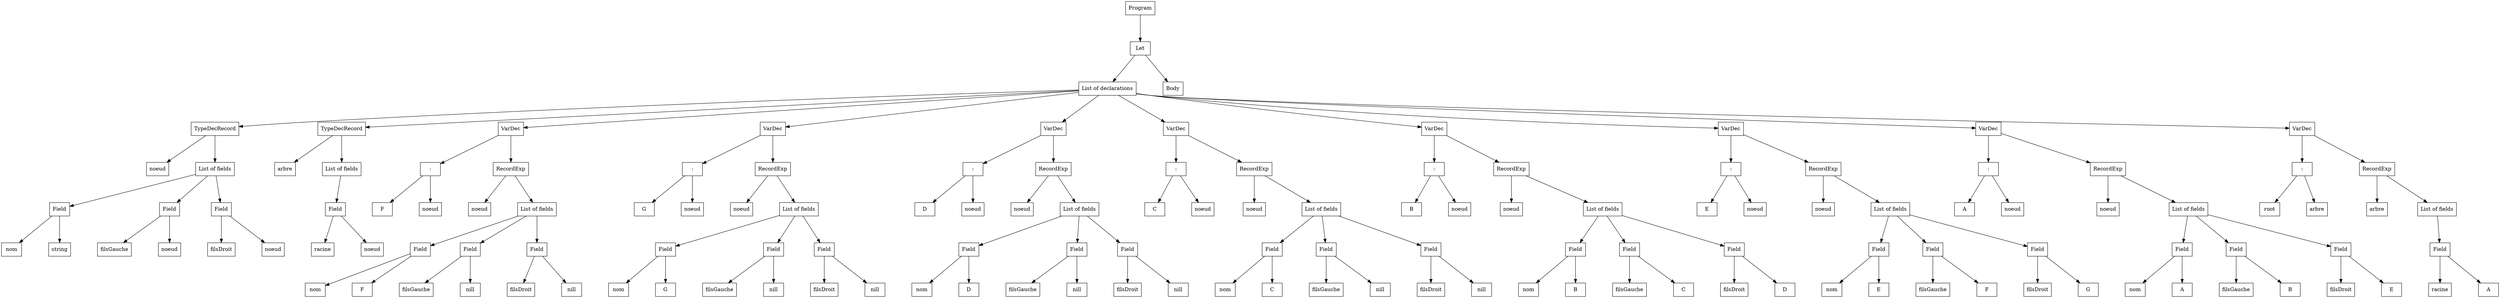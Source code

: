 digraph "ast"{

	nodesep=1;
	ranksep=1;

	N1 [label="Let", shape="box"];
	N2 [label="List of declarations", shape="box"];
	N3 [label="TypeDecRecord", shape="box"];
	N4 [label="noeud", shape="box"];
	N5 [label="List of fields", shape="box"];
	N6 [label="nom", shape="box"];
	N7 [label="string", shape="box"];
	N8 [label="Field", shape="box"];
	N9 [label="filsGauche", shape="box"];
	N10 [label="noeud", shape="box"];
	N11 [label="Field", shape="box"];
	N12 [label="filsDroit", shape="box"];
	N13 [label="noeud", shape="box"];
	N14 [label="Field", shape="box"];
	N15 [label="TypeDecRecord", shape="box"];
	N16 [label="arbre", shape="box"];
	N17 [label="List of fields", shape="box"];
	N18 [label="racine", shape="box"];
	N19 [label="noeud", shape="box"];
	N20 [label="Field", shape="box"];
	N21 [label="VarDec", shape="box"];
	N22 [label=":", shape="box"];
	N23 [label="F", shape="box"];
	N24 [label="noeud", shape="box"];
	N25 [label="RecordExp", shape="box"];
	N26 [label="noeud", shape="box"];
	N27 [label="List of fields", shape="box"];
	N28 [label="nom", shape="box"];
	N29 [label="F", shape="box"];
	N30 [label="Field", shape="box"];
	N31 [label="filsGauche", shape="box"];
	N32 [label="nill", shape="box"];
	N33 [label="Field", shape="box"];
	N34 [label="filsDroit", shape="box"];
	N35 [label="nill", shape="box"];
	N36 [label="Field", shape="box"];
	N37 [label="VarDec", shape="box"];
	N38 [label=":", shape="box"];
	N39 [label="G", shape="box"];
	N40 [label="noeud", shape="box"];
	N41 [label="RecordExp", shape="box"];
	N42 [label="noeud", shape="box"];
	N43 [label="List of fields", shape="box"];
	N44 [label="nom", shape="box"];
	N45 [label="G", shape="box"];
	N46 [label="Field", shape="box"];
	N47 [label="filsGauche", shape="box"];
	N48 [label="nill", shape="box"];
	N49 [label="Field", shape="box"];
	N50 [label="filsDroit", shape="box"];
	N51 [label="nill", shape="box"];
	N52 [label="Field", shape="box"];
	N53 [label="VarDec", shape="box"];
	N54 [label=":", shape="box"];
	N55 [label="D", shape="box"];
	N56 [label="noeud", shape="box"];
	N57 [label="RecordExp", shape="box"];
	N58 [label="noeud", shape="box"];
	N59 [label="List of fields", shape="box"];
	N60 [label="nom", shape="box"];
	N61 [label="D", shape="box"];
	N62 [label="Field", shape="box"];
	N63 [label="filsGauche", shape="box"];
	N64 [label="nill", shape="box"];
	N65 [label="Field", shape="box"];
	N66 [label="filsDroit", shape="box"];
	N67 [label="nill", shape="box"];
	N68 [label="Field", shape="box"];
	N69 [label="VarDec", shape="box"];
	N70 [label=":", shape="box"];
	N71 [label="C", shape="box"];
	N72 [label="noeud", shape="box"];
	N73 [label="RecordExp", shape="box"];
	N74 [label="noeud", shape="box"];
	N75 [label="List of fields", shape="box"];
	N76 [label="nom", shape="box"];
	N77 [label="C", shape="box"];
	N78 [label="Field", shape="box"];
	N79 [label="filsGauche", shape="box"];
	N80 [label="nill", shape="box"];
	N81 [label="Field", shape="box"];
	N82 [label="filsDroit", shape="box"];
	N83 [label="nill", shape="box"];
	N84 [label="Field", shape="box"];
	N85 [label="VarDec", shape="box"];
	N86 [label=":", shape="box"];
	N87 [label="B", shape="box"];
	N88 [label="noeud", shape="box"];
	N89 [label="RecordExp", shape="box"];
	N90 [label="noeud", shape="box"];
	N91 [label="List of fields", shape="box"];
	N92 [label="nom", shape="box"];
	N93 [label="B", shape="box"];
	N94 [label="Field", shape="box"];
	N95 [label="filsGauche", shape="box"];
	N96 [label="C", shape="box"];
	N97 [label="Field", shape="box"];
	N98 [label="filsDroit", shape="box"];
	N99 [label="D", shape="box"];
	N100 [label="Field", shape="box"];
	N101 [label="VarDec", shape="box"];
	N102 [label=":", shape="box"];
	N103 [label="E", shape="box"];
	N104 [label="noeud", shape="box"];
	N105 [label="RecordExp", shape="box"];
	N106 [label="noeud", shape="box"];
	N107 [label="List of fields", shape="box"];
	N108 [label="nom", shape="box"];
	N109 [label="E", shape="box"];
	N110 [label="Field", shape="box"];
	N111 [label="filsGauche", shape="box"];
	N112 [label="F", shape="box"];
	N113 [label="Field", shape="box"];
	N114 [label="filsDroit", shape="box"];
	N115 [label="G", shape="box"];
	N116 [label="Field", shape="box"];
	N117 [label="VarDec", shape="box"];
	N118 [label=":", shape="box"];
	N119 [label="A", shape="box"];
	N120 [label="noeud", shape="box"];
	N121 [label="RecordExp", shape="box"];
	N122 [label="noeud", shape="box"];
	N123 [label="List of fields", shape="box"];
	N124 [label="nom", shape="box"];
	N125 [label="A", shape="box"];
	N126 [label="Field", shape="box"];
	N127 [label="filsGauche", shape="box"];
	N128 [label="B", shape="box"];
	N129 [label="Field", shape="box"];
	N130 [label="filsDroit", shape="box"];
	N131 [label="E", shape="box"];
	N132 [label="Field", shape="box"];
	N133 [label="VarDec", shape="box"];
	N134 [label=":", shape="box"];
	N135 [label="root", shape="box"];
	N136 [label="arbre", shape="box"];
	N137 [label="RecordExp", shape="box"];
	N138 [label="arbre", shape="box"];
	N139 [label="List of fields", shape="box"];
	N140 [label="racine", shape="box"];
	N141 [label="A", shape="box"];
	N142 [label="Field", shape="box"];
	N143 [label="Body", shape="box"];
	N0 [label="Program", shape="box"];

	N1 -> N2; 
	N8 -> N6; 
	N8 -> N7; 
	N5 -> N8; 
	N11 -> N9; 
	N11 -> N10; 
	N5 -> N11; 
	N14 -> N12; 
	N14 -> N13; 
	N5 -> N14; 
	N3 -> N4; 
	N3 -> N5; 
	N2 -> N3; 
	N20 -> N18; 
	N20 -> N19; 
	N17 -> N20; 
	N15 -> N16; 
	N15 -> N17; 
	N2 -> N15; 
	N22 -> N23; 
	N22 -> N24; 
	N25 -> N26; 
	N30 -> N28; 
	N30 -> N29; 
	N27 -> N30; 
	N33 -> N31; 
	N33 -> N32; 
	N27 -> N33; 
	N36 -> N34; 
	N36 -> N35; 
	N27 -> N36; 
	N25 -> N27; 
	N21 -> N22; 
	N21 -> N25; 
	N2 -> N21; 
	N38 -> N39; 
	N38 -> N40; 
	N41 -> N42; 
	N46 -> N44; 
	N46 -> N45; 
	N43 -> N46; 
	N49 -> N47; 
	N49 -> N48; 
	N43 -> N49; 
	N52 -> N50; 
	N52 -> N51; 
	N43 -> N52; 
	N41 -> N43; 
	N37 -> N38; 
	N37 -> N41; 
	N2 -> N37; 
	N54 -> N55; 
	N54 -> N56; 
	N57 -> N58; 
	N62 -> N60; 
	N62 -> N61; 
	N59 -> N62; 
	N65 -> N63; 
	N65 -> N64; 
	N59 -> N65; 
	N68 -> N66; 
	N68 -> N67; 
	N59 -> N68; 
	N57 -> N59; 
	N53 -> N54; 
	N53 -> N57; 
	N2 -> N53; 
	N70 -> N71; 
	N70 -> N72; 
	N73 -> N74; 
	N78 -> N76; 
	N78 -> N77; 
	N75 -> N78; 
	N81 -> N79; 
	N81 -> N80; 
	N75 -> N81; 
	N84 -> N82; 
	N84 -> N83; 
	N75 -> N84; 
	N73 -> N75; 
	N69 -> N70; 
	N69 -> N73; 
	N2 -> N69; 
	N86 -> N87; 
	N86 -> N88; 
	N89 -> N90; 
	N94 -> N92; 
	N94 -> N93; 
	N91 -> N94; 
	N97 -> N95; 
	N97 -> N96; 
	N91 -> N97; 
	N100 -> N98; 
	N100 -> N99; 
	N91 -> N100; 
	N89 -> N91; 
	N85 -> N86; 
	N85 -> N89; 
	N2 -> N85; 
	N102 -> N103; 
	N102 -> N104; 
	N105 -> N106; 
	N110 -> N108; 
	N110 -> N109; 
	N107 -> N110; 
	N113 -> N111; 
	N113 -> N112; 
	N107 -> N113; 
	N116 -> N114; 
	N116 -> N115; 
	N107 -> N116; 
	N105 -> N107; 
	N101 -> N102; 
	N101 -> N105; 
	N2 -> N101; 
	N118 -> N119; 
	N118 -> N120; 
	N121 -> N122; 
	N126 -> N124; 
	N126 -> N125; 
	N123 -> N126; 
	N129 -> N127; 
	N129 -> N128; 
	N123 -> N129; 
	N132 -> N130; 
	N132 -> N131; 
	N123 -> N132; 
	N121 -> N123; 
	N117 -> N118; 
	N117 -> N121; 
	N2 -> N117; 
	N134 -> N135; 
	N134 -> N136; 
	N137 -> N138; 
	N142 -> N140; 
	N142 -> N141; 
	N139 -> N142; 
	N137 -> N139; 
	N133 -> N134; 
	N133 -> N137; 
	N2 -> N133; 
	N1 -> N143; 
	N0 -> N1; 
}